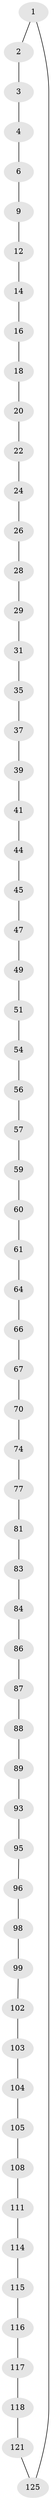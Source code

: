 // original degree distribution, {2: 1.0}
// Generated by graph-tools (version 1.1) at 2025/20/03/04/25 18:20:05]
// undirected, 63 vertices, 63 edges
graph export_dot {
graph [start="1"]
  node [color=gray90,style=filled];
  1;
  2;
  3;
  4 [super="+5"];
  6 [super="+7"];
  9 [super="+10"];
  12 [super="+13"];
  14 [super="+15"];
  16 [super="+17"];
  18 [super="+19"];
  20 [super="+21"];
  22 [super="+23"];
  24 [super="+25"];
  26 [super="+27"];
  28;
  29 [super="+30"];
  31 [super="+32"];
  35 [super="+36"];
  37 [super="+38"];
  39 [super="+40"];
  41 [super="+42"];
  44;
  45 [super="+46"];
  47 [super="+48"];
  49 [super="+50"];
  51 [super="+52"];
  54 [super="+55"];
  56;
  57 [super="+58"];
  59;
  60;
  61 [super="+62"];
  64 [super="+65"];
  66;
  67 [super="+68"];
  70 [super="+71"];
  74 [super="+75"];
  77 [super="+78"];
  81 [super="+82"];
  83;
  84 [super="+85"];
  86;
  87;
  88;
  89 [super="+90"];
  93 [super="+94"];
  95;
  96 [super="+97"];
  98;
  99 [super="+100"];
  102;
  103;
  104;
  105 [super="+106"];
  108 [super="+109"];
  111 [super="+112"];
  114;
  115;
  116;
  117;
  118 [super="+119"];
  121 [super="+122"];
  125 [super="+126"];
  1 -- 2;
  1 -- 125;
  2 -- 3;
  3 -- 4;
  4 -- 6;
  6 -- 9;
  9 -- 12;
  12 -- 14;
  14 -- 16;
  16 -- 18;
  18 -- 20;
  20 -- 22;
  22 -- 24;
  24 -- 26;
  26 -- 28;
  28 -- 29;
  29 -- 31;
  31 -- 35;
  35 -- 37;
  37 -- 39;
  39 -- 41;
  41 -- 44;
  44 -- 45;
  45 -- 47;
  47 -- 49;
  49 -- 51;
  51 -- 54;
  54 -- 56;
  56 -- 57;
  57 -- 59;
  59 -- 60;
  60 -- 61;
  61 -- 64;
  64 -- 66;
  66 -- 67;
  67 -- 70;
  70 -- 74;
  74 -- 77;
  77 -- 81;
  81 -- 83;
  83 -- 84;
  84 -- 86;
  86 -- 87;
  87 -- 88;
  88 -- 89;
  89 -- 93;
  93 -- 95;
  95 -- 96;
  96 -- 98;
  98 -- 99;
  99 -- 102;
  102 -- 103;
  103 -- 104;
  104 -- 105;
  105 -- 108;
  108 -- 111;
  111 -- 114;
  114 -- 115;
  115 -- 116;
  116 -- 117;
  117 -- 118;
  118 -- 121;
  121 -- 125;
}
